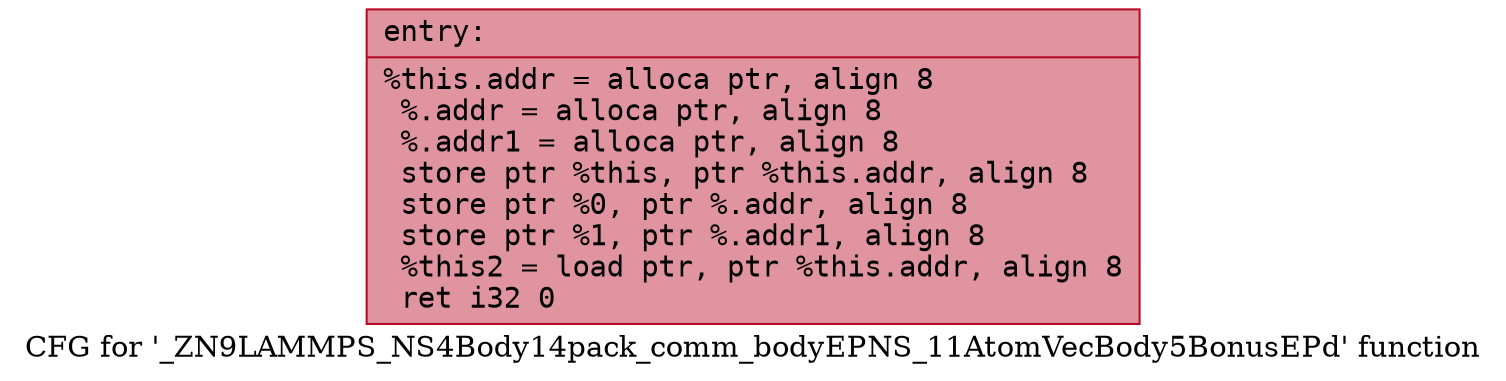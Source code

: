 digraph "CFG for '_ZN9LAMMPS_NS4Body14pack_comm_bodyEPNS_11AtomVecBody5BonusEPd' function" {
	label="CFG for '_ZN9LAMMPS_NS4Body14pack_comm_bodyEPNS_11AtomVecBody5BonusEPd' function";

	Node0x5578b528fb70 [shape=record,color="#b70d28ff", style=filled, fillcolor="#b70d2870" fontname="Courier",label="{entry:\l|  %this.addr = alloca ptr, align 8\l  %.addr = alloca ptr, align 8\l  %.addr1 = alloca ptr, align 8\l  store ptr %this, ptr %this.addr, align 8\l  store ptr %0, ptr %.addr, align 8\l  store ptr %1, ptr %.addr1, align 8\l  %this2 = load ptr, ptr %this.addr, align 8\l  ret i32 0\l}"];
}
